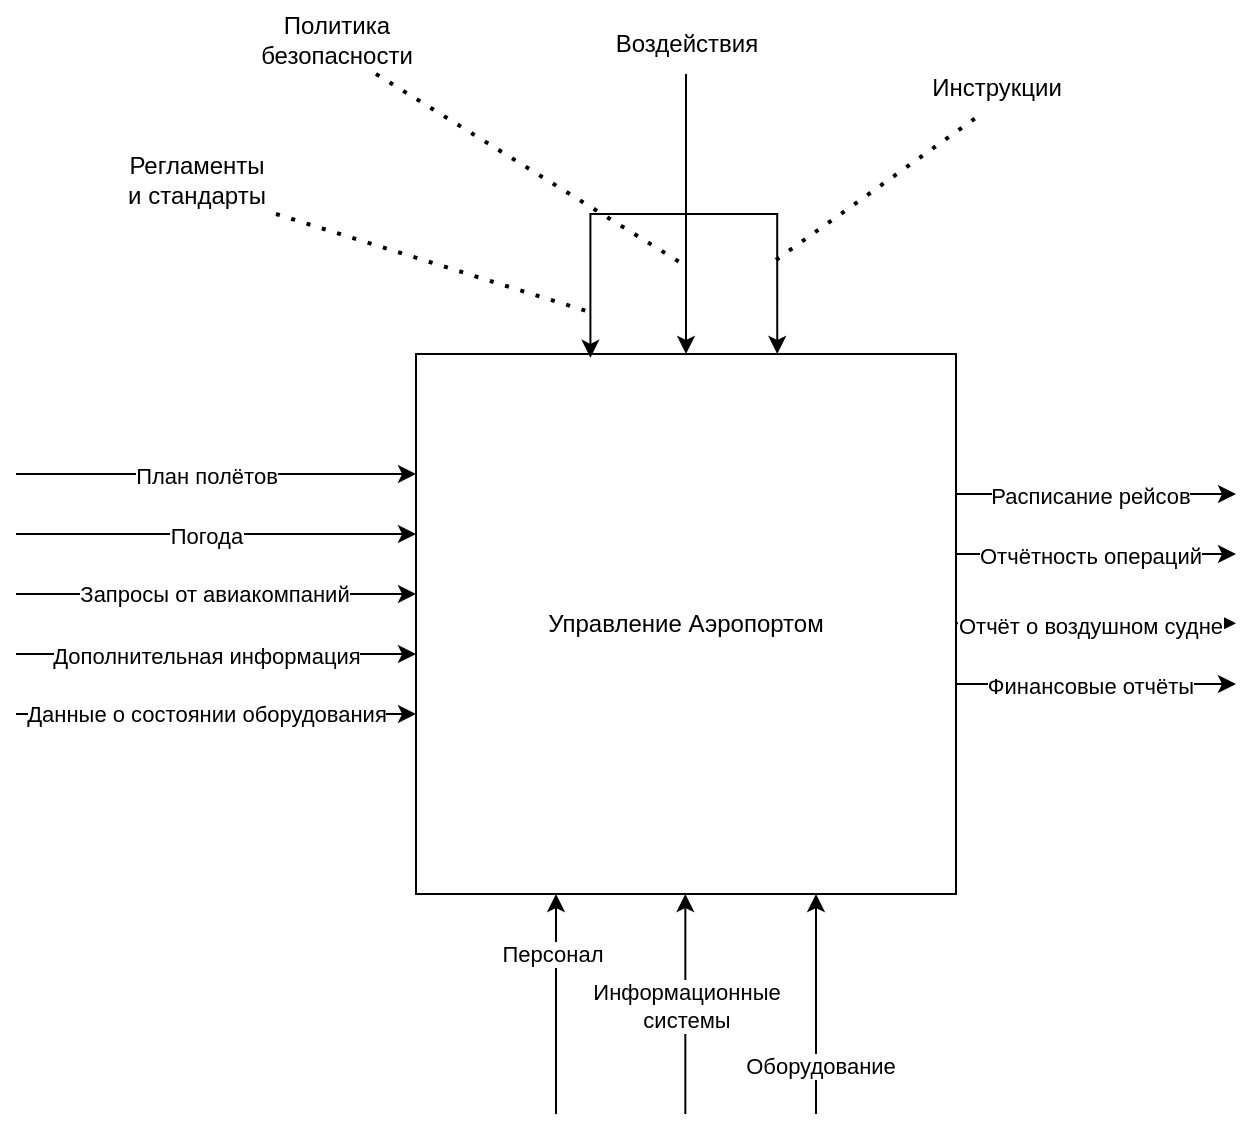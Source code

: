 <mxfile version="26.1.3">
  <diagram name="Страница — 1" id="5K0piHpOH7hdZP2fAs9e">
    <mxGraphModel dx="1042" dy="573" grid="0" gridSize="10" guides="1" tooltips="1" connect="1" arrows="1" fold="1" page="1" pageScale="1" pageWidth="827" pageHeight="1169" math="0" shadow="0">
      <root>
        <mxCell id="0" />
        <mxCell id="1" parent="0" />
        <mxCell id="pL-mmkb_IUGAhLksb8QW-1" value="Управление Аэропортом" style="whiteSpace=wrap;html=1;aspect=fixed;" parent="1" vertex="1">
          <mxGeometry x="290" y="360" width="270" height="270" as="geometry" />
        </mxCell>
        <mxCell id="pL-mmkb_IUGAhLksb8QW-8" value="" style="endArrow=classic;html=1;rounded=0;" parent="1" edge="1">
          <mxGeometry relative="1" as="geometry">
            <mxPoint x="90" y="420" as="sourcePoint" />
            <mxPoint x="290" y="420" as="targetPoint" />
          </mxGeometry>
        </mxCell>
        <mxCell id="pL-mmkb_IUGAhLksb8QW-13" value="План полётов" style="edgeLabel;html=1;align=center;verticalAlign=middle;resizable=0;points=[];" parent="pL-mmkb_IUGAhLksb8QW-8" vertex="1" connectable="0">
          <mxGeometry x="-0.052" y="-1" relative="1" as="geometry">
            <mxPoint as="offset" />
          </mxGeometry>
        </mxCell>
        <mxCell id="pL-mmkb_IUGAhLksb8QW-14" value="" style="endArrow=classic;html=1;rounded=0;" parent="1" edge="1">
          <mxGeometry relative="1" as="geometry">
            <mxPoint x="90" y="450" as="sourcePoint" />
            <mxPoint x="290" y="450" as="targetPoint" />
          </mxGeometry>
        </mxCell>
        <mxCell id="pL-mmkb_IUGAhLksb8QW-15" value="Погода" style="edgeLabel;html=1;align=center;verticalAlign=middle;resizable=0;points=[];" parent="pL-mmkb_IUGAhLksb8QW-14" vertex="1" connectable="0">
          <mxGeometry x="-0.052" y="-1" relative="1" as="geometry">
            <mxPoint as="offset" />
          </mxGeometry>
        </mxCell>
        <mxCell id="pL-mmkb_IUGAhLksb8QW-16" value="" style="endArrow=classic;html=1;rounded=0;" parent="1" edge="1">
          <mxGeometry relative="1" as="geometry">
            <mxPoint x="90" y="480" as="sourcePoint" />
            <mxPoint x="290" y="480" as="targetPoint" />
          </mxGeometry>
        </mxCell>
        <mxCell id="pL-mmkb_IUGAhLksb8QW-17" value="Запросы от авиакомпаний" style="edgeLabel;html=1;align=center;verticalAlign=middle;resizable=0;points=[];" parent="pL-mmkb_IUGAhLksb8QW-16" vertex="1" connectable="0">
          <mxGeometry x="-0.052" y="-1" relative="1" as="geometry">
            <mxPoint x="4" y="-1" as="offset" />
          </mxGeometry>
        </mxCell>
        <mxCell id="pL-mmkb_IUGAhLksb8QW-18" value="" style="endArrow=classic;html=1;rounded=0;" parent="1" edge="1">
          <mxGeometry relative="1" as="geometry">
            <mxPoint x="90" y="510" as="sourcePoint" />
            <mxPoint x="290" y="510" as="targetPoint" />
          </mxGeometry>
        </mxCell>
        <mxCell id="pL-mmkb_IUGAhLksb8QW-19" value="Дополнительная информация" style="edgeLabel;html=1;align=center;verticalAlign=middle;resizable=0;points=[];" parent="pL-mmkb_IUGAhLksb8QW-18" vertex="1" connectable="0">
          <mxGeometry x="-0.052" y="-1" relative="1" as="geometry">
            <mxPoint as="offset" />
          </mxGeometry>
        </mxCell>
        <mxCell id="pL-mmkb_IUGAhLksb8QW-20" value="" style="endArrow=classic;html=1;rounded=0;" parent="1" edge="1">
          <mxGeometry relative="1" as="geometry">
            <mxPoint x="90" y="540" as="sourcePoint" />
            <mxPoint x="290" y="540" as="targetPoint" />
          </mxGeometry>
        </mxCell>
        <mxCell id="pL-mmkb_IUGAhLksb8QW-21" value="Данные о состоянии оборудования" style="edgeLabel;html=1;align=center;verticalAlign=middle;resizable=0;points=[];" parent="pL-mmkb_IUGAhLksb8QW-20" vertex="1" connectable="0">
          <mxGeometry x="-0.052" y="-1" relative="1" as="geometry">
            <mxPoint y="-1" as="offset" />
          </mxGeometry>
        </mxCell>
        <mxCell id="pL-mmkb_IUGAhLksb8QW-22" value="" style="endArrow=classic;html=1;rounded=0;" parent="1" edge="1">
          <mxGeometry relative="1" as="geometry">
            <mxPoint x="560" y="430" as="sourcePoint" />
            <mxPoint x="700" y="430" as="targetPoint" />
          </mxGeometry>
        </mxCell>
        <mxCell id="pL-mmkb_IUGAhLksb8QW-23" value="Расписание рейсов" style="edgeLabel;html=1;align=center;verticalAlign=middle;resizable=0;points=[];" parent="pL-mmkb_IUGAhLksb8QW-22" vertex="1" connectable="0">
          <mxGeometry x="-0.052" y="-1" relative="1" as="geometry">
            <mxPoint as="offset" />
          </mxGeometry>
        </mxCell>
        <mxCell id="pL-mmkb_IUGAhLksb8QW-24" value="" style="endArrow=classic;html=1;rounded=0;" parent="1" edge="1">
          <mxGeometry relative="1" as="geometry">
            <mxPoint x="560" y="460" as="sourcePoint" />
            <mxPoint x="700" y="460" as="targetPoint" />
          </mxGeometry>
        </mxCell>
        <mxCell id="pL-mmkb_IUGAhLksb8QW-25" value="Отчётность операций" style="edgeLabel;html=1;align=center;verticalAlign=middle;resizable=0;points=[];" parent="pL-mmkb_IUGAhLksb8QW-24" vertex="1" connectable="0">
          <mxGeometry x="-0.052" y="-1" relative="1" as="geometry">
            <mxPoint as="offset" />
          </mxGeometry>
        </mxCell>
        <mxCell id="pL-mmkb_IUGAhLksb8QW-26" value="" style="endArrow=classic;html=1;rounded=0;" parent="1" edge="1">
          <mxGeometry relative="1" as="geometry">
            <mxPoint x="560" y="494.67" as="sourcePoint" />
            <mxPoint x="700" y="494.67" as="targetPoint" />
          </mxGeometry>
        </mxCell>
        <mxCell id="pL-mmkb_IUGAhLksb8QW-27" value="Отчёт о воздушном судне" style="edgeLabel;html=1;align=center;verticalAlign=middle;resizable=0;points=[];" parent="pL-mmkb_IUGAhLksb8QW-26" vertex="1" connectable="0">
          <mxGeometry x="-0.052" y="-1" relative="1" as="geometry">
            <mxPoint as="offset" />
          </mxGeometry>
        </mxCell>
        <mxCell id="pL-mmkb_IUGAhLksb8QW-28" value="" style="endArrow=classic;html=1;rounded=0;" parent="1" edge="1">
          <mxGeometry relative="1" as="geometry">
            <mxPoint x="560" y="525" as="sourcePoint" />
            <mxPoint x="700" y="525" as="targetPoint" />
          </mxGeometry>
        </mxCell>
        <mxCell id="pL-mmkb_IUGAhLksb8QW-29" value="Финансовые отчёты" style="edgeLabel;html=1;align=center;verticalAlign=middle;resizable=0;points=[];" parent="pL-mmkb_IUGAhLksb8QW-28" vertex="1" connectable="0">
          <mxGeometry x="-0.052" y="-1" relative="1" as="geometry">
            <mxPoint as="offset" />
          </mxGeometry>
        </mxCell>
        <mxCell id="pL-mmkb_IUGAhLksb8QW-30" value="" style="endArrow=classic;html=1;rounded=0;" parent="1" edge="1">
          <mxGeometry width="50" height="50" relative="1" as="geometry">
            <mxPoint x="360" y="740" as="sourcePoint" />
            <mxPoint x="360" y="630" as="targetPoint" />
          </mxGeometry>
        </mxCell>
        <mxCell id="pL-mmkb_IUGAhLksb8QW-33" value="Персонал" style="edgeLabel;html=1;align=center;verticalAlign=middle;resizable=0;points=[];" parent="pL-mmkb_IUGAhLksb8QW-30" vertex="1" connectable="0">
          <mxGeometry x="0.297" y="2" relative="1" as="geometry">
            <mxPoint y="-9" as="offset" />
          </mxGeometry>
        </mxCell>
        <mxCell id="pL-mmkb_IUGAhLksb8QW-31" value="" style="endArrow=classic;html=1;rounded=0;" parent="1" edge="1">
          <mxGeometry width="50" height="50" relative="1" as="geometry">
            <mxPoint x="424.67" y="740" as="sourcePoint" />
            <mxPoint x="424.67" y="630" as="targetPoint" />
          </mxGeometry>
        </mxCell>
        <mxCell id="pL-mmkb_IUGAhLksb8QW-34" value="Информационные&lt;br&gt;системы" style="edgeLabel;html=1;align=center;verticalAlign=middle;resizable=0;points=[];" parent="pL-mmkb_IUGAhLksb8QW-31" vertex="1" connectable="0">
          <mxGeometry x="-0.018" y="-1" relative="1" as="geometry">
            <mxPoint x="-1" as="offset" />
          </mxGeometry>
        </mxCell>
        <mxCell id="pL-mmkb_IUGAhLksb8QW-32" value="" style="endArrow=classic;html=1;rounded=0;" parent="1" edge="1">
          <mxGeometry width="50" height="50" relative="1" as="geometry">
            <mxPoint x="490" y="740" as="sourcePoint" />
            <mxPoint x="490" y="630" as="targetPoint" />
          </mxGeometry>
        </mxCell>
        <mxCell id="pL-mmkb_IUGAhLksb8QW-35" value="Оборудование" style="edgeLabel;html=1;align=center;verticalAlign=middle;resizable=0;points=[];" parent="pL-mmkb_IUGAhLksb8QW-32" vertex="1" connectable="0">
          <mxGeometry x="-0.564" y="-2" relative="1" as="geometry">
            <mxPoint as="offset" />
          </mxGeometry>
        </mxCell>
        <mxCell id="pL-mmkb_IUGAhLksb8QW-37" style="edgeStyle=orthogonalEdgeStyle;rounded=0;orthogonalLoop=1;jettySize=auto;html=1;entryX=0.5;entryY=0;entryDx=0;entryDy=0;" parent="1" source="pL-mmkb_IUGAhLksb8QW-36" target="pL-mmkb_IUGAhLksb8QW-1" edge="1">
          <mxGeometry relative="1" as="geometry" />
        </mxCell>
        <mxCell id="pL-mmkb_IUGAhLksb8QW-36" value="Воздействия" style="text;html=1;align=center;verticalAlign=middle;resizable=0;points=[];autosize=1;strokeColor=none;fillColor=none;" parent="1" vertex="1">
          <mxGeometry x="380" y="190" width="90" height="30" as="geometry" />
        </mxCell>
        <mxCell id="pL-mmkb_IUGAhLksb8QW-38" style="edgeStyle=orthogonalEdgeStyle;rounded=0;orthogonalLoop=1;jettySize=auto;html=1;entryX=0.323;entryY=0.007;entryDx=0;entryDy=0;entryPerimeter=0;" parent="1" source="pL-mmkb_IUGAhLksb8QW-36" target="pL-mmkb_IUGAhLksb8QW-1" edge="1">
          <mxGeometry relative="1" as="geometry" />
        </mxCell>
        <mxCell id="pL-mmkb_IUGAhLksb8QW-39" style="edgeStyle=orthogonalEdgeStyle;rounded=0;orthogonalLoop=1;jettySize=auto;html=1;entryX=0.669;entryY=0;entryDx=0;entryDy=0;entryPerimeter=0;" parent="1" source="pL-mmkb_IUGAhLksb8QW-36" target="pL-mmkb_IUGAhLksb8QW-1" edge="1">
          <mxGeometry relative="1" as="geometry" />
        </mxCell>
        <mxCell id="pL-mmkb_IUGAhLksb8QW-40" value="" style="endArrow=none;dashed=1;html=1;dashPattern=1 3;strokeWidth=2;rounded=0;" parent="1" edge="1">
          <mxGeometry width="50" height="50" relative="1" as="geometry">
            <mxPoint x="220" y="290" as="sourcePoint" />
            <mxPoint x="380" y="340" as="targetPoint" />
          </mxGeometry>
        </mxCell>
        <mxCell id="pL-mmkb_IUGAhLksb8QW-41" value="Регламенты&lt;br&gt;и стандарты" style="text;html=1;align=center;verticalAlign=middle;resizable=0;points=[];autosize=1;strokeColor=none;fillColor=none;" parent="1" vertex="1">
          <mxGeometry x="135" y="253" width="90" height="40" as="geometry" />
        </mxCell>
        <mxCell id="pL-mmkb_IUGAhLksb8QW-42" value="" style="endArrow=none;dashed=1;html=1;dashPattern=1 3;strokeWidth=2;rounded=0;" parent="1" edge="1">
          <mxGeometry width="50" height="50" relative="1" as="geometry">
            <mxPoint x="270" y="220" as="sourcePoint" />
            <mxPoint x="425" y="316" as="targetPoint" />
          </mxGeometry>
        </mxCell>
        <mxCell id="pL-mmkb_IUGAhLksb8QW-43" value="Политика&lt;br&gt;безопасности" style="text;html=1;align=center;verticalAlign=middle;resizable=0;points=[];autosize=1;strokeColor=none;fillColor=none;" parent="1" vertex="1">
          <mxGeometry x="200" y="183" width="100" height="40" as="geometry" />
        </mxCell>
        <mxCell id="pL-mmkb_IUGAhLksb8QW-44" value="" style="endArrow=none;dashed=1;html=1;dashPattern=1 3;strokeWidth=2;rounded=0;" parent="1" edge="1">
          <mxGeometry width="50" height="50" relative="1" as="geometry">
            <mxPoint x="470" y="313" as="sourcePoint" />
            <mxPoint x="574" y="239" as="targetPoint" />
          </mxGeometry>
        </mxCell>
        <mxCell id="pL-mmkb_IUGAhLksb8QW-45" value="Инструкции" style="text;html=1;align=center;verticalAlign=middle;resizable=0;points=[];autosize=1;strokeColor=none;fillColor=none;" parent="1" vertex="1">
          <mxGeometry x="538" y="214" width="83" height="26" as="geometry" />
        </mxCell>
      </root>
    </mxGraphModel>
  </diagram>
</mxfile>
